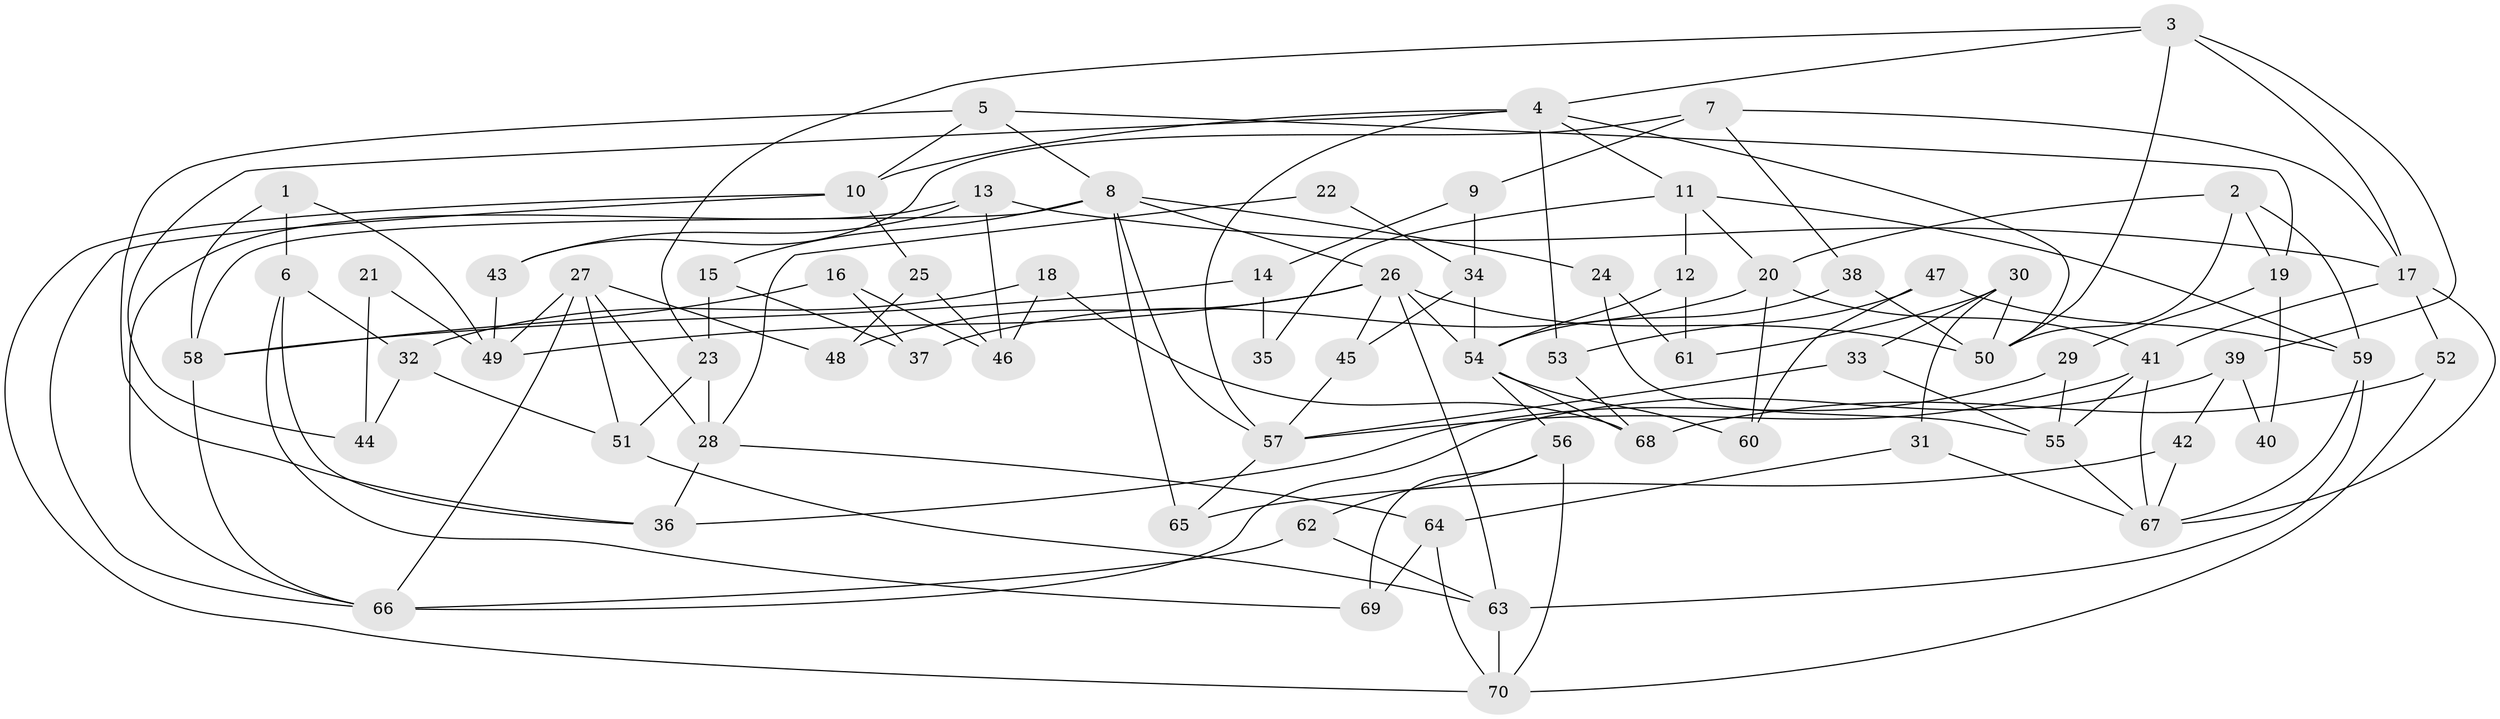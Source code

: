 // Generated by graph-tools (version 1.1) at 2025/11/02/27/25 16:11:17]
// undirected, 70 vertices, 140 edges
graph export_dot {
graph [start="1"]
  node [color=gray90,style=filled];
  1;
  2;
  3;
  4;
  5;
  6;
  7;
  8;
  9;
  10;
  11;
  12;
  13;
  14;
  15;
  16;
  17;
  18;
  19;
  20;
  21;
  22;
  23;
  24;
  25;
  26;
  27;
  28;
  29;
  30;
  31;
  32;
  33;
  34;
  35;
  36;
  37;
  38;
  39;
  40;
  41;
  42;
  43;
  44;
  45;
  46;
  47;
  48;
  49;
  50;
  51;
  52;
  53;
  54;
  55;
  56;
  57;
  58;
  59;
  60;
  61;
  62;
  63;
  64;
  65;
  66;
  67;
  68;
  69;
  70;
  1 -- 49;
  1 -- 58;
  1 -- 6;
  2 -- 50;
  2 -- 59;
  2 -- 19;
  2 -- 20;
  3 -- 50;
  3 -- 39;
  3 -- 4;
  3 -- 17;
  3 -- 23;
  4 -- 10;
  4 -- 11;
  4 -- 44;
  4 -- 50;
  4 -- 53;
  4 -- 57;
  5 -- 10;
  5 -- 19;
  5 -- 8;
  5 -- 36;
  6 -- 36;
  6 -- 32;
  6 -- 69;
  7 -- 17;
  7 -- 38;
  7 -- 9;
  7 -- 43;
  8 -- 57;
  8 -- 15;
  8 -- 24;
  8 -- 26;
  8 -- 58;
  8 -- 65;
  9 -- 34;
  9 -- 14;
  10 -- 70;
  10 -- 66;
  10 -- 25;
  11 -- 59;
  11 -- 12;
  11 -- 20;
  11 -- 35;
  12 -- 54;
  12 -- 61;
  13 -- 43;
  13 -- 17;
  13 -- 46;
  13 -- 66;
  14 -- 58;
  14 -- 35;
  15 -- 23;
  15 -- 37;
  16 -- 58;
  16 -- 37;
  16 -- 46;
  17 -- 67;
  17 -- 41;
  17 -- 52;
  18 -- 32;
  18 -- 46;
  18 -- 68;
  19 -- 29;
  19 -- 40;
  20 -- 37;
  20 -- 41;
  20 -- 60;
  21 -- 49;
  21 -- 44;
  22 -- 34;
  22 -- 28;
  23 -- 28;
  23 -- 51;
  24 -- 55;
  24 -- 61;
  25 -- 46;
  25 -- 48;
  26 -- 48;
  26 -- 45;
  26 -- 49;
  26 -- 50;
  26 -- 54;
  26 -- 63;
  27 -- 66;
  27 -- 51;
  27 -- 28;
  27 -- 48;
  27 -- 49;
  28 -- 64;
  28 -- 36;
  29 -- 36;
  29 -- 55;
  30 -- 50;
  30 -- 61;
  30 -- 31;
  30 -- 33;
  31 -- 67;
  31 -- 64;
  32 -- 51;
  32 -- 44;
  33 -- 57;
  33 -- 55;
  34 -- 45;
  34 -- 54;
  38 -- 54;
  38 -- 50;
  39 -- 42;
  39 -- 66;
  39 -- 40;
  41 -- 55;
  41 -- 57;
  41 -- 67;
  42 -- 65;
  42 -- 67;
  43 -- 49;
  45 -- 57;
  47 -- 60;
  47 -- 59;
  47 -- 53;
  51 -- 63;
  52 -- 68;
  52 -- 70;
  53 -- 68;
  54 -- 68;
  54 -- 56;
  54 -- 60;
  55 -- 67;
  56 -- 70;
  56 -- 62;
  56 -- 69;
  57 -- 65;
  58 -- 66;
  59 -- 67;
  59 -- 63;
  62 -- 63;
  62 -- 66;
  63 -- 70;
  64 -- 69;
  64 -- 70;
}

